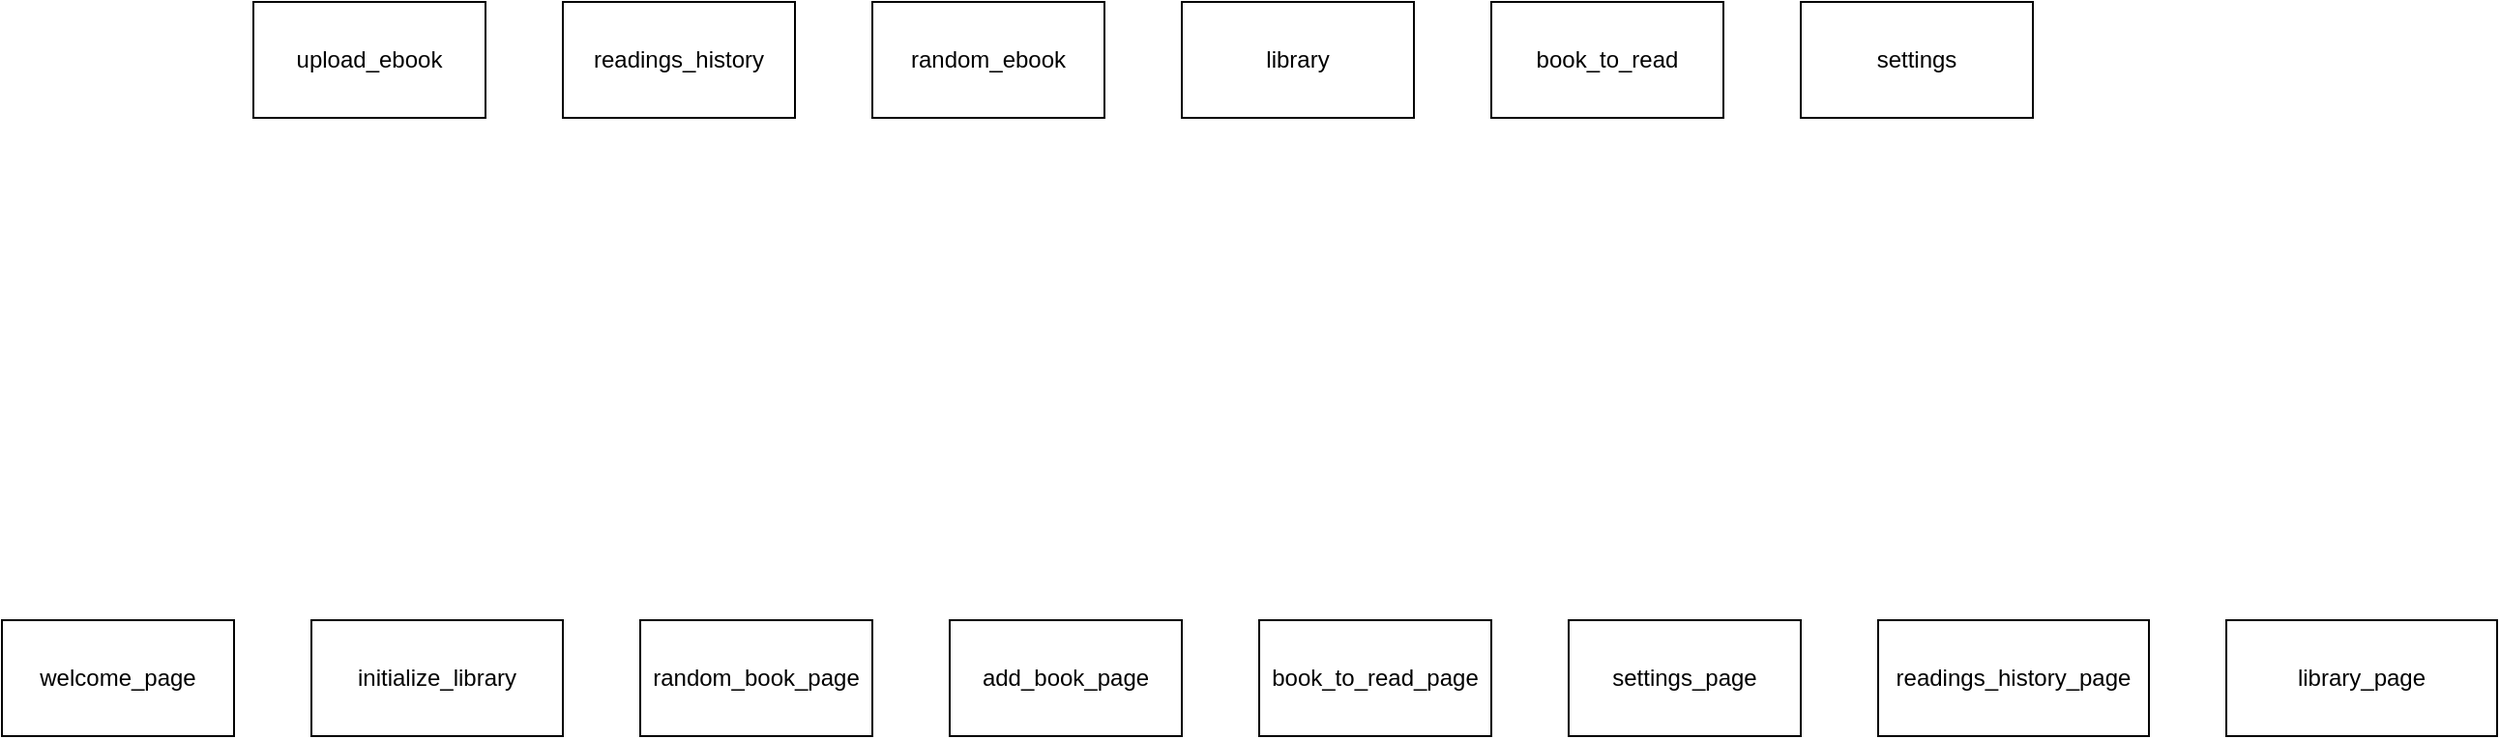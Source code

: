 <mxfile version="21.6.5" type="device">
  <diagram name="Pagina-1" id="TXH4FBH8ftB6_k-2jBvi">
    <mxGraphModel dx="841" dy="819" grid="1" gridSize="10" guides="1" tooltips="1" connect="1" arrows="1" fold="1" page="1" pageScale="1" pageWidth="827" pageHeight="1169" math="0" shadow="0">
      <root>
        <mxCell id="0" />
        <mxCell id="1" parent="0" />
        <mxCell id="eIJyn7gU4gibQbM1GSzE-1" value="upload_ebook" style="rounded=0;whiteSpace=wrap;html=1;" vertex="1" parent="1">
          <mxGeometry x="370" y="120" width="120" height="60" as="geometry" />
        </mxCell>
        <mxCell id="eIJyn7gU4gibQbM1GSzE-2" value="readings_history" style="rounded=0;whiteSpace=wrap;html=1;" vertex="1" parent="1">
          <mxGeometry x="530" y="120" width="120" height="60" as="geometry" />
        </mxCell>
        <mxCell id="eIJyn7gU4gibQbM1GSzE-3" value="random_ebook" style="rounded=0;whiteSpace=wrap;html=1;" vertex="1" parent="1">
          <mxGeometry x="690" y="120" width="120" height="60" as="geometry" />
        </mxCell>
        <mxCell id="eIJyn7gU4gibQbM1GSzE-4" value="library" style="rounded=0;whiteSpace=wrap;html=1;" vertex="1" parent="1">
          <mxGeometry x="850" y="120" width="120" height="60" as="geometry" />
        </mxCell>
        <mxCell id="eIJyn7gU4gibQbM1GSzE-5" value="book_to_read" style="rounded=0;whiteSpace=wrap;html=1;" vertex="1" parent="1">
          <mxGeometry x="1010" y="120" width="120" height="60" as="geometry" />
        </mxCell>
        <mxCell id="eIJyn7gU4gibQbM1GSzE-6" value="settings" style="rounded=0;whiteSpace=wrap;html=1;" vertex="1" parent="1">
          <mxGeometry x="1170" y="120" width="120" height="60" as="geometry" />
        </mxCell>
        <mxCell id="eIJyn7gU4gibQbM1GSzE-7" value="initialize_library" style="rounded=0;whiteSpace=wrap;html=1;" vertex="1" parent="1">
          <mxGeometry x="400" y="440" width="130" height="60" as="geometry" />
        </mxCell>
        <mxCell id="eIJyn7gU4gibQbM1GSzE-8" value="welcome_page" style="rounded=0;whiteSpace=wrap;html=1;" vertex="1" parent="1">
          <mxGeometry x="240" y="440" width="120" height="60" as="geometry" />
        </mxCell>
        <mxCell id="eIJyn7gU4gibQbM1GSzE-9" value="random_book_page" style="rounded=0;whiteSpace=wrap;html=1;" vertex="1" parent="1">
          <mxGeometry x="570" y="440" width="120" height="60" as="geometry" />
        </mxCell>
        <mxCell id="eIJyn7gU4gibQbM1GSzE-10" value="add_book_page" style="rounded=0;whiteSpace=wrap;html=1;" vertex="1" parent="1">
          <mxGeometry x="730" y="440" width="120" height="60" as="geometry" />
        </mxCell>
        <mxCell id="eIJyn7gU4gibQbM1GSzE-11" value="book_to_read_page" style="rounded=0;whiteSpace=wrap;html=1;" vertex="1" parent="1">
          <mxGeometry x="890" y="440" width="120" height="60" as="geometry" />
        </mxCell>
        <mxCell id="eIJyn7gU4gibQbM1GSzE-12" value="settings_page" style="rounded=0;whiteSpace=wrap;html=1;" vertex="1" parent="1">
          <mxGeometry x="1050" y="440" width="120" height="60" as="geometry" />
        </mxCell>
        <mxCell id="eIJyn7gU4gibQbM1GSzE-13" value="readings_history_page" style="rounded=0;whiteSpace=wrap;html=1;" vertex="1" parent="1">
          <mxGeometry x="1210" y="440" width="140" height="60" as="geometry" />
        </mxCell>
        <mxCell id="eIJyn7gU4gibQbM1GSzE-14" value="library_page" style="rounded=0;whiteSpace=wrap;html=1;" vertex="1" parent="1">
          <mxGeometry x="1390" y="440" width="140" height="60" as="geometry" />
        </mxCell>
      </root>
    </mxGraphModel>
  </diagram>
</mxfile>
